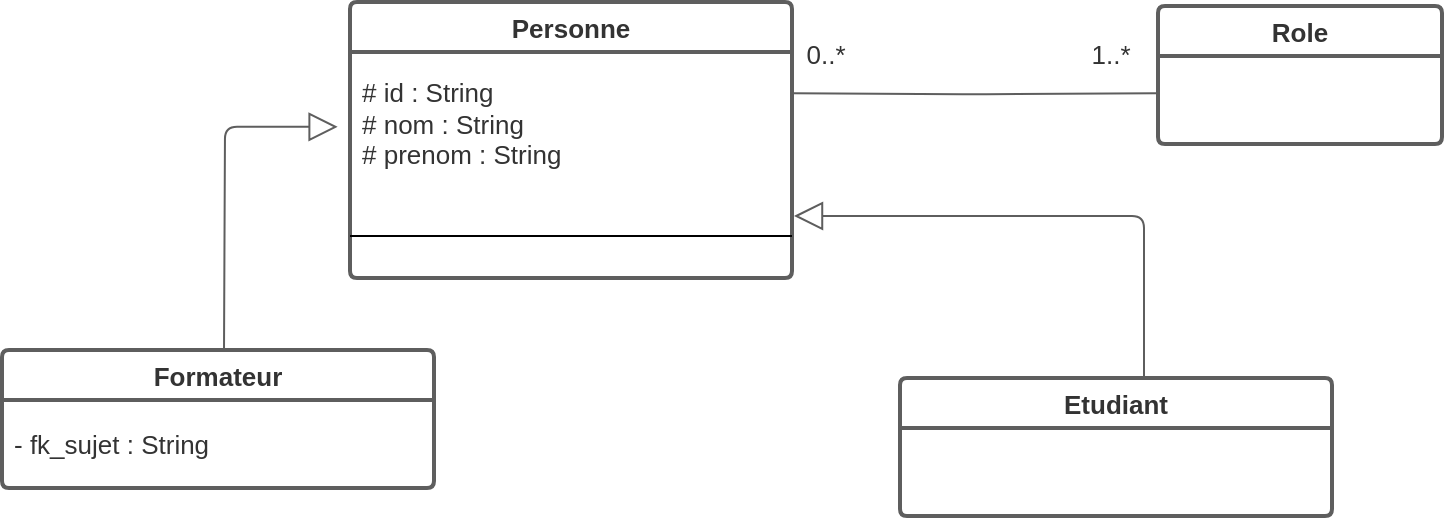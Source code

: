 <mxfile version="14.1.8" type="device"><diagram id="C5RBs43oDa-KdzZeNtuy" name="Page-1"><mxGraphModel dx="1024" dy="592" grid="0" gridSize="10" guides="1" tooltips="1" connect="1" arrows="1" fold="1" page="1" pageScale="1" pageWidth="827" pageHeight="1169" math="0" shadow="0"><root><mxCell id="WIyWlLk6GJQsqaUBKTNV-0"/><mxCell id="WIyWlLk6GJQsqaUBKTNV-1" parent="WIyWlLk6GJQsqaUBKTNV-0"/><mxCell id="U9BuJJwnLvTwa3g3YqpM-0" value="Personne" style="html=1;overflow=block;blockSpacing=1;whiteSpace=wrap;swimlane;childLayout=stackLayout;horizontal=1;horizontalStack=0;resizeParent=1;resizeParentMax=0;resizeLast=0;collapsible=0;marginBottom=0;swimlaneFillColor=#ffffff;startSize=25;whiteSpace=wrap;fontSize=13;fontColor=#333333;whiteSpace=wrap;align=center;spacing=0;strokeColor=#5e5e5e;strokeOpacity=100;rounded=1;absoluteArcSize=1;arcSize=7;strokeWidth=2;" vertex="1" parent="WIyWlLk6GJQsqaUBKTNV-1"><mxGeometry x="257" y="61" width="221" height="138" as="geometry"/></mxCell><mxCell id="U9BuJJwnLvTwa3g3YqpM-1" value="# id : String&lt;br&gt;# nom : String&lt;br&gt;# prenom : String&lt;br&gt;" style="part=1;html=1;resizeHeight=0;strokeColor=none;fillColor=none;align=left;verticalAlign=middle;spacingLeft=4;spacingRight=4;overflow=hidden;rotatable=0;points=[[0,0.5],[1,0.5]];portConstraint=eastwest;swimlaneFillColor=#ffffff;strokeOpacity=100;fontSize=13;fontColor=#333333;" vertex="1" parent="U9BuJJwnLvTwa3g3YqpM-0"><mxGeometry y="25" width="221" height="71" as="geometry"/></mxCell><mxCell id="U9BuJJwnLvTwa3g3YqpM-2" value="" style="line;strokeWidth=1;fillColor=none;align=left;verticalAlign=middle;spacingTop=-1;spacingLeft=3;spacingRight=3;rotatable=0;labelPosition=right;points=[];portConstraint=eastwest;" vertex="1" parent="U9BuJJwnLvTwa3g3YqpM-0"><mxGeometry y="96" width="221" height="42" as="geometry"/></mxCell><UserObject label="" lucidchartObjectId="eTaeRbK6ZR.Z" id="U9BuJJwnLvTwa3g3YqpM-4"><mxCell style="html=1;jettySize=18;whiteSpace=wrap;fontSize=11;strokeColor=#5E5E5E;rounded=1;arcSize=12;edgeStyle=orthogonalEdgeStyle;startArrow=none;;endArrow=block;endFill=0;endSize=12;;exitX=0.733;exitY=-0.01;exitPerimeter=0;entryX=-0.028;entryY=0.527;entryDx=0;entryDy=0;entryPerimeter=0;" edge="1" parent="WIyWlLk6GJQsqaUBKTNV-1" target="U9BuJJwnLvTwa3g3YqpM-1"><mxGeometry width="100" height="100" relative="1" as="geometry"><Array as="points"/><mxPoint x="194" y="236" as="sourcePoint"/><mxPoint x="194" y="123" as="targetPoint"/></mxGeometry></mxCell></UserObject><UserObject label="" lucidchartObjectId="eTaeRbK6ZR.Z" id="U9BuJJwnLvTwa3g3YqpM-5"><mxCell style="html=1;jettySize=18;whiteSpace=wrap;fontSize=11;strokeColor=#5E5E5E;rounded=1;arcSize=12;edgeStyle=orthogonalEdgeStyle;startArrow=none;;endArrow=block;endFill=0;endSize=12;;" edge="1" parent="WIyWlLk6GJQsqaUBKTNV-1"><mxGeometry width="100" height="100" relative="1" as="geometry"><Array as="points"><mxPoint x="654" y="168"/></Array><mxPoint x="654" y="248" as="sourcePoint"/><mxPoint x="479" y="168" as="targetPoint"/></mxGeometry></mxCell></UserObject><mxCell id="U9BuJJwnLvTwa3g3YqpM-6" value="Formateur" style="html=1;overflow=block;blockSpacing=1;whiteSpace=wrap;swimlane;childLayout=stackLayout;horizontal=1;horizontalStack=0;resizeParent=1;resizeParentMax=0;resizeLast=0;collapsible=0;marginBottom=0;swimlaneFillColor=#ffffff;startSize=25;whiteSpace=wrap;fontSize=13;fontColor=#333333;whiteSpace=wrap;align=center;spacing=0;strokeColor=#5e5e5e;strokeOpacity=100;rounded=1;absoluteArcSize=1;arcSize=7;strokeWidth=2;" vertex="1" parent="WIyWlLk6GJQsqaUBKTNV-1"><mxGeometry x="83" y="235" width="216" height="69" as="geometry"/></mxCell><mxCell id="U9BuJJwnLvTwa3g3YqpM-7" value="- fk_sujet : String" style="part=1;html=1;resizeHeight=0;strokeColor=none;fillColor=none;align=left;verticalAlign=middle;spacingLeft=4;spacingRight=4;overflow=hidden;rotatable=0;points=[[0,0.5],[1,0.5]];portConstraint=eastwest;swimlaneFillColor=#ffffff;strokeOpacity=100;fontSize=13;fontColor=#333333;" vertex="1" parent="U9BuJJwnLvTwa3g3YqpM-6"><mxGeometry y="25" width="216" height="44" as="geometry"/></mxCell><mxCell id="U9BuJJwnLvTwa3g3YqpM-8" value="Etudiant" style="html=1;overflow=block;blockSpacing=1;whiteSpace=wrap;swimlane;childLayout=stackLayout;horizontal=1;horizontalStack=0;resizeParent=1;resizeParentMax=0;resizeLast=0;collapsible=0;marginBottom=0;swimlaneFillColor=#ffffff;startSize=25;whiteSpace=wrap;fontSize=13;fontColor=#333333;whiteSpace=wrap;align=center;spacing=0;strokeColor=#5e5e5e;strokeOpacity=100;rounded=1;absoluteArcSize=1;arcSize=7;strokeWidth=2;" vertex="1" parent="WIyWlLk6GJQsqaUBKTNV-1"><mxGeometry x="532" y="249" width="216" height="69" as="geometry"/></mxCell><mxCell id="U9BuJJwnLvTwa3g3YqpM-10" value="Role" style="html=1;overflow=block;blockSpacing=1;whiteSpace=wrap;swimlane;childLayout=stackLayout;horizontal=1;horizontalStack=0;resizeParent=1;resizeParentMax=0;resizeLast=0;collapsible=0;marginBottom=0;swimlaneFillColor=#ffffff;startSize=25;whiteSpace=wrap;fontSize=13;fontColor=#333333;whiteSpace=wrap;align=center;spacing=0;strokeColor=#5e5e5e;strokeOpacity=100;rounded=1;absoluteArcSize=1;arcSize=7;strokeWidth=2;" vertex="1" parent="WIyWlLk6GJQsqaUBKTNV-1"><mxGeometry x="661" y="63" width="142" height="69" as="geometry"/></mxCell><UserObject label="" lucidchartObjectId="L1ae~vgPaNQ0" id="U9BuJJwnLvTwa3g3YqpM-12"><mxCell style="html=1;jettySize=18;whiteSpace=wrap;fontSize=11;strokeColor=#5E5E5E;rounded=1;arcSize=12;edgeStyle=orthogonalEdgeStyle;startArrow=none;;endArrow=none;;entryX=1.002;entryY=0.291;entryPerimeter=0;exitX=-0.005;exitY=0.423;exitDx=0;exitDy=0;exitPerimeter=0;entryDx=0;entryDy=0;" edge="1" parent="WIyWlLk6GJQsqaUBKTNV-1" target="U9BuJJwnLvTwa3g3YqpM-1"><mxGeometry width="100" height="100" relative="1" as="geometry"><Array as="points"/><mxPoint x="660.29" y="106.612" as="sourcePoint"/><mxPoint x="480" y="107" as="targetPoint"/></mxGeometry></mxCell></UserObject><UserObject label="1..*" lucidchartObjectId="tYaeXxHo2m1j" id="U9BuJJwnLvTwa3g3YqpM-13"><mxCell style="html=1;overflow=block;blockSpacing=1;whiteSpace=wrap;strokeColor=none;fillColor=none;whiteSpace=wrap;fontSize=13;fontColor=#333333;spacing=0;strokeOpacity=100;rounded=1;absoluteArcSize=1;arcSize=7;strokeWidth=2;" vertex="1" parent="WIyWlLk6GJQsqaUBKTNV-1"><mxGeometry x="619" y="69" width="37" height="36" as="geometry"/></mxCell></UserObject><UserObject label="0..*" lucidchartObjectId="51ae6aM9Wqh3" id="U9BuJJwnLvTwa3g3YqpM-14"><mxCell style="html=1;overflow=block;blockSpacing=1;whiteSpace=wrap;strokeColor=none;fillColor=none;whiteSpace=wrap;fontSize=13;fontColor=#333333;spacing=0;strokeOpacity=100;rounded=1;absoluteArcSize=1;arcSize=7;strokeWidth=2;" vertex="1" parent="WIyWlLk6GJQsqaUBKTNV-1"><mxGeometry x="478" y="69" width="34" height="36" as="geometry"/></mxCell></UserObject></root></mxGraphModel></diagram></mxfile>